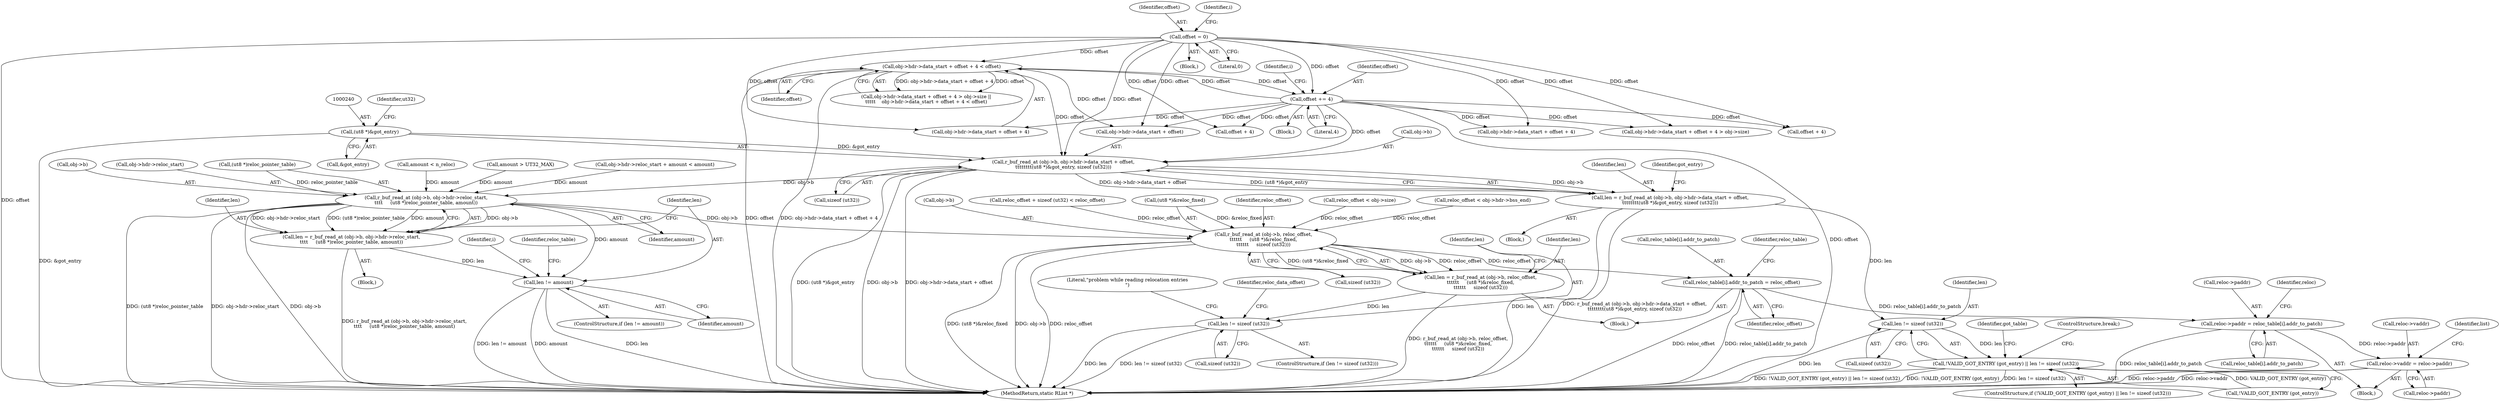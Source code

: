 digraph "0_radare2_72794dc3523bbd5bb370de3c5857cb736c387e18_0@pointer" {
"1000228" [label="(Call,r_buf_read_at (obj->b, obj->hdr->data_start + offset,\n\t\t\t\t\t\t\t\t(ut8 *)&got_entry, sizeof (ut32)))"];
"1000213" [label="(Call,obj->hdr->data_start + offset + 4 < offset)"];
"1000180" [label="(Call,offset = 0)"];
"1000191" [label="(Call,offset += 4)"];
"1000239" [label="(Call,(ut8 *)&got_entry)"];
"1000226" [label="(Call,len = r_buf_read_at (obj->b, obj->hdr->data_start + offset,\n\t\t\t\t\t\t\t\t(ut8 *)&got_entry, sizeof (ut32)))"];
"1000250" [label="(Call,len != sizeof (ut32))"];
"1000246" [label="(Call,!VALID_GOT_ENTRY (got_entry) || len != sizeof (ut32))"];
"1000391" [label="(Call,r_buf_read_at (obj->b, obj->hdr->reloc_start,\n\t\t\t\t     (ut8 *)reloc_pointer_table, amount))"];
"1000389" [label="(Call,len = r_buf_read_at (obj->b, obj->hdr->reloc_start,\n\t\t\t\t     (ut8 *)reloc_pointer_table, amount))"];
"1000405" [label="(Call,len != amount)"];
"1000478" [label="(Call,r_buf_read_at (obj->b, reloc_offset,\n\t\t\t\t\t\t     (ut8 *)&reloc_fixed,\n\t\t\t\t\t\t     sizeof (ut32)))"];
"1000476" [label="(Call,len = r_buf_read_at (obj->b, reloc_offset,\n\t\t\t\t\t\t     (ut8 *)&reloc_fixed,\n\t\t\t\t\t\t     sizeof (ut32)))"];
"1000490" [label="(Call,len != sizeof (ut32))"];
"1000508" [label="(Call,reloc_table[i].addr_to_patch = reloc_offset)"];
"1000535" [label="(Call,reloc->paddr = reloc_table[i].addr_to_patch)"];
"1000544" [label="(Call,reloc->vaddr = reloc->paddr)"];
"1000227" [label="(Identifier,len)"];
"1000490" [label="(Call,len != sizeof (ut32))"];
"1000193" [label="(Literal,4)"];
"1000491" [label="(Identifier,len)"];
"1000400" [label="(Call,(ut8 *)reloc_pointer_table)"];
"1000518" [label="(Identifier,reloc_table)"];
"1000243" [label="(Call,sizeof (ut32))"];
"1000406" [label="(Identifier,len)"];
"1000479" [label="(Call,obj->b)"];
"1000223" [label="(Identifier,offset)"];
"1000255" [label="(ControlStructure,break;)"];
"1000336" [label="(Call,amount < n_reloc)"];
"1000390" [label="(Identifier,len)"];
"1000477" [label="(Identifier,len)"];
"1000200" [label="(Call,obj->hdr->data_start + offset + 4 > obj->size)"];
"1000405" [label="(Call,len != amount)"];
"1000545" [label="(Call,reloc->vaddr)"];
"1000568" [label="(MethodReturn,static RList *)"];
"1000244" [label="(Identifier,ut32)"];
"1000251" [label="(Identifier,len)"];
"1000181" [label="(Identifier,offset)"];
"1000508" [label="(Call,reloc_table[i].addr_to_patch = reloc_offset)"];
"1000214" [label="(Call,obj->hdr->data_start + offset + 4)"];
"1000478" [label="(Call,r_buf_read_at (obj->b, reloc_offset,\n\t\t\t\t\t\t     (ut8 *)&reloc_fixed,\n\t\t\t\t\t\t     sizeof (ut32)))"];
"1000536" [label="(Call,reloc->paddr)"];
"1000213" [label="(Call,obj->hdr->data_start + offset + 4 < offset)"];
"1000241" [label="(Call,&got_entry)"];
"1000552" [label="(Identifier,list)"];
"1000178" [label="(Block,)"];
"1000548" [label="(Call,reloc->paddr)"];
"1000529" [label="(Block,)"];
"1000228" [label="(Call,r_buf_read_at (obj->b, obj->hdr->data_start + offset,\n\t\t\t\t\t\t\t\t(ut8 *)&got_entry, sizeof (ut32)))"];
"1000544" [label="(Call,reloc->vaddr = reloc->paddr)"];
"1000535" [label="(Call,reloc->paddr = reloc_table[i].addr_to_patch)"];
"1000464" [label="(Call,reloc_offset + sizeof (ut32) < reloc_offset)"];
"1000496" [label="(Literal,\"problem while reading relocation entries\n\")"];
"1000546" [label="(Identifier,reloc)"];
"1000416" [label="(Identifier,i)"];
"1000259" [label="(Identifier,got_table)"];
"1000196" [label="(Block,)"];
"1000290" [label="(Block,)"];
"1000514" [label="(Identifier,reloc_offset)"];
"1000489" [label="(ControlStructure,if (len != sizeof (ut32)))"];
"1000476" [label="(Call,len = r_buf_read_at (obj->b, reloc_offset,\n\t\t\t\t\t\t     (ut8 *)&reloc_fixed,\n\t\t\t\t\t\t     sizeof (ut32)))"];
"1000389" [label="(Call,len = r_buf_read_at (obj->b, obj->hdr->reloc_start,\n\t\t\t\t     (ut8 *)reloc_pointer_table, amount))"];
"1000252" [label="(Call,sizeof (ut32))"];
"1000339" [label="(Call,amount > UT32_MAX)"];
"1000482" [label="(Identifier,reloc_offset)"];
"1000451" [label="(Block,)"];
"1000446" [label="(Call,reloc_offset < obj->size)"];
"1000509" [label="(Call,reloc_table[i].addr_to_patch)"];
"1000229" [label="(Call,obj->b)"];
"1000192" [label="(Identifier,offset)"];
"1000492" [label="(Call,sizeof (ut32))"];
"1000195" [label="(Identifier,i)"];
"1000182" [label="(Literal,0)"];
"1000245" [label="(ControlStructure,if (!VALID_GOT_ENTRY (got_entry) || len != sizeof (ut32)))"];
"1000391" [label="(Call,r_buf_read_at (obj->b, obj->hdr->reloc_start,\n\t\t\t\t     (ut8 *)reloc_pointer_table, amount))"];
"1000249" [label="(Identifier,got_entry)"];
"1000226" [label="(Call,len = r_buf_read_at (obj->b, obj->hdr->data_start + offset,\n\t\t\t\t\t\t\t\t(ut8 *)&got_entry, sizeof (ut32)))"];
"1000439" [label="(Call,reloc_offset < obj->hdr->bss_end)"];
"1000246" [label="(Call,!VALID_GOT_ENTRY (got_entry) || len != sizeof (ut32))"];
"1000207" [label="(Call,offset + 4)"];
"1000185" [label="(Identifier,i)"];
"1000539" [label="(Call,reloc_table[i].addr_to_patch)"];
"1000403" [label="(Identifier,amount)"];
"1000404" [label="(ControlStructure,if (len != amount))"];
"1000250" [label="(Call,len != sizeof (ut32))"];
"1000201" [label="(Call,obj->hdr->data_start + offset + 4)"];
"1000483" [label="(Call,(ut8 *)&reloc_fixed)"];
"1000180" [label="(Call,offset = 0)"];
"1000232" [label="(Call,obj->hdr->data_start + offset)"];
"1000374" [label="(Call,obj->hdr->reloc_start + amount < amount)"];
"1000392" [label="(Call,obj->b)"];
"1000410" [label="(Identifier,reloc_table)"];
"1000395" [label="(Call,obj->hdr->reloc_start)"];
"1000190" [label="(Block,)"];
"1000407" [label="(Identifier,amount)"];
"1000191" [label="(Call,offset += 4)"];
"1000503" [label="(Identifier,reloc_data_offset)"];
"1000247" [label="(Call,!VALID_GOT_ENTRY (got_entry))"];
"1000220" [label="(Call,offset + 4)"];
"1000199" [label="(Call,obj->hdr->data_start + offset + 4 > obj->size ||\n\t\t\t\t\t    obj->hdr->data_start + offset + 4 < offset)"];
"1000239" [label="(Call,(ut8 *)&got_entry)"];
"1000487" [label="(Call,sizeof (ut32))"];
"1000228" -> "1000226"  [label="AST: "];
"1000228" -> "1000243"  [label="CFG: "];
"1000229" -> "1000228"  [label="AST: "];
"1000232" -> "1000228"  [label="AST: "];
"1000239" -> "1000228"  [label="AST: "];
"1000243" -> "1000228"  [label="AST: "];
"1000226" -> "1000228"  [label="CFG: "];
"1000228" -> "1000568"  [label="DDG: (ut8 *)&got_entry"];
"1000228" -> "1000568"  [label="DDG: obj->b"];
"1000228" -> "1000568"  [label="DDG: obj->hdr->data_start + offset"];
"1000228" -> "1000226"  [label="DDG: obj->b"];
"1000228" -> "1000226"  [label="DDG: obj->hdr->data_start + offset"];
"1000228" -> "1000226"  [label="DDG: (ut8 *)&got_entry"];
"1000213" -> "1000228"  [label="DDG: offset"];
"1000180" -> "1000228"  [label="DDG: offset"];
"1000191" -> "1000228"  [label="DDG: offset"];
"1000239" -> "1000228"  [label="DDG: &got_entry"];
"1000228" -> "1000391"  [label="DDG: obj->b"];
"1000213" -> "1000199"  [label="AST: "];
"1000213" -> "1000223"  [label="CFG: "];
"1000214" -> "1000213"  [label="AST: "];
"1000223" -> "1000213"  [label="AST: "];
"1000199" -> "1000213"  [label="CFG: "];
"1000213" -> "1000568"  [label="DDG: offset"];
"1000213" -> "1000568"  [label="DDG: obj->hdr->data_start + offset + 4"];
"1000213" -> "1000191"  [label="DDG: offset"];
"1000213" -> "1000199"  [label="DDG: obj->hdr->data_start + offset + 4"];
"1000213" -> "1000199"  [label="DDG: offset"];
"1000180" -> "1000213"  [label="DDG: offset"];
"1000191" -> "1000213"  [label="DDG: offset"];
"1000213" -> "1000232"  [label="DDG: offset"];
"1000180" -> "1000178"  [label="AST: "];
"1000180" -> "1000182"  [label="CFG: "];
"1000181" -> "1000180"  [label="AST: "];
"1000182" -> "1000180"  [label="AST: "];
"1000185" -> "1000180"  [label="CFG: "];
"1000180" -> "1000568"  [label="DDG: offset"];
"1000180" -> "1000191"  [label="DDG: offset"];
"1000180" -> "1000200"  [label="DDG: offset"];
"1000180" -> "1000201"  [label="DDG: offset"];
"1000180" -> "1000207"  [label="DDG: offset"];
"1000180" -> "1000214"  [label="DDG: offset"];
"1000180" -> "1000220"  [label="DDG: offset"];
"1000180" -> "1000232"  [label="DDG: offset"];
"1000191" -> "1000190"  [label="AST: "];
"1000191" -> "1000193"  [label="CFG: "];
"1000192" -> "1000191"  [label="AST: "];
"1000193" -> "1000191"  [label="AST: "];
"1000195" -> "1000191"  [label="CFG: "];
"1000191" -> "1000568"  [label="DDG: offset"];
"1000191" -> "1000200"  [label="DDG: offset"];
"1000191" -> "1000201"  [label="DDG: offset"];
"1000191" -> "1000207"  [label="DDG: offset"];
"1000191" -> "1000214"  [label="DDG: offset"];
"1000191" -> "1000220"  [label="DDG: offset"];
"1000191" -> "1000232"  [label="DDG: offset"];
"1000239" -> "1000241"  [label="CFG: "];
"1000240" -> "1000239"  [label="AST: "];
"1000241" -> "1000239"  [label="AST: "];
"1000244" -> "1000239"  [label="CFG: "];
"1000239" -> "1000568"  [label="DDG: &got_entry"];
"1000226" -> "1000196"  [label="AST: "];
"1000227" -> "1000226"  [label="AST: "];
"1000249" -> "1000226"  [label="CFG: "];
"1000226" -> "1000568"  [label="DDG: len"];
"1000226" -> "1000568"  [label="DDG: r_buf_read_at (obj->b, obj->hdr->data_start + offset,\n\t\t\t\t\t\t\t\t(ut8 *)&got_entry, sizeof (ut32))"];
"1000226" -> "1000250"  [label="DDG: len"];
"1000250" -> "1000246"  [label="AST: "];
"1000250" -> "1000252"  [label="CFG: "];
"1000251" -> "1000250"  [label="AST: "];
"1000252" -> "1000250"  [label="AST: "];
"1000246" -> "1000250"  [label="CFG: "];
"1000250" -> "1000568"  [label="DDG: len"];
"1000250" -> "1000246"  [label="DDG: len"];
"1000246" -> "1000245"  [label="AST: "];
"1000246" -> "1000247"  [label="CFG: "];
"1000247" -> "1000246"  [label="AST: "];
"1000255" -> "1000246"  [label="CFG: "];
"1000259" -> "1000246"  [label="CFG: "];
"1000246" -> "1000568"  [label="DDG: len != sizeof (ut32)"];
"1000246" -> "1000568"  [label="DDG: !VALID_GOT_ENTRY (got_entry) || len != sizeof (ut32)"];
"1000246" -> "1000568"  [label="DDG: !VALID_GOT_ENTRY (got_entry)"];
"1000247" -> "1000246"  [label="DDG: VALID_GOT_ENTRY (got_entry)"];
"1000391" -> "1000389"  [label="AST: "];
"1000391" -> "1000403"  [label="CFG: "];
"1000392" -> "1000391"  [label="AST: "];
"1000395" -> "1000391"  [label="AST: "];
"1000400" -> "1000391"  [label="AST: "];
"1000403" -> "1000391"  [label="AST: "];
"1000389" -> "1000391"  [label="CFG: "];
"1000391" -> "1000568"  [label="DDG: obj->b"];
"1000391" -> "1000568"  [label="DDG: (ut8 *)reloc_pointer_table"];
"1000391" -> "1000568"  [label="DDG: obj->hdr->reloc_start"];
"1000391" -> "1000389"  [label="DDG: obj->b"];
"1000391" -> "1000389"  [label="DDG: obj->hdr->reloc_start"];
"1000391" -> "1000389"  [label="DDG: (ut8 *)reloc_pointer_table"];
"1000391" -> "1000389"  [label="DDG: amount"];
"1000400" -> "1000391"  [label="DDG: reloc_pointer_table"];
"1000374" -> "1000391"  [label="DDG: amount"];
"1000339" -> "1000391"  [label="DDG: amount"];
"1000336" -> "1000391"  [label="DDG: amount"];
"1000391" -> "1000405"  [label="DDG: amount"];
"1000391" -> "1000478"  [label="DDG: obj->b"];
"1000389" -> "1000290"  [label="AST: "];
"1000390" -> "1000389"  [label="AST: "];
"1000406" -> "1000389"  [label="CFG: "];
"1000389" -> "1000568"  [label="DDG: r_buf_read_at (obj->b, obj->hdr->reloc_start,\n\t\t\t\t     (ut8 *)reloc_pointer_table, amount)"];
"1000389" -> "1000405"  [label="DDG: len"];
"1000405" -> "1000404"  [label="AST: "];
"1000405" -> "1000407"  [label="CFG: "];
"1000406" -> "1000405"  [label="AST: "];
"1000407" -> "1000405"  [label="AST: "];
"1000410" -> "1000405"  [label="CFG: "];
"1000416" -> "1000405"  [label="CFG: "];
"1000405" -> "1000568"  [label="DDG: len != amount"];
"1000405" -> "1000568"  [label="DDG: amount"];
"1000405" -> "1000568"  [label="DDG: len"];
"1000478" -> "1000476"  [label="AST: "];
"1000478" -> "1000487"  [label="CFG: "];
"1000479" -> "1000478"  [label="AST: "];
"1000482" -> "1000478"  [label="AST: "];
"1000483" -> "1000478"  [label="AST: "];
"1000487" -> "1000478"  [label="AST: "];
"1000476" -> "1000478"  [label="CFG: "];
"1000478" -> "1000568"  [label="DDG: (ut8 *)&reloc_fixed"];
"1000478" -> "1000568"  [label="DDG: obj->b"];
"1000478" -> "1000568"  [label="DDG: reloc_offset"];
"1000478" -> "1000476"  [label="DDG: obj->b"];
"1000478" -> "1000476"  [label="DDG: reloc_offset"];
"1000478" -> "1000476"  [label="DDG: (ut8 *)&reloc_fixed"];
"1000464" -> "1000478"  [label="DDG: reloc_offset"];
"1000439" -> "1000478"  [label="DDG: reloc_offset"];
"1000446" -> "1000478"  [label="DDG: reloc_offset"];
"1000483" -> "1000478"  [label="DDG: &reloc_fixed"];
"1000478" -> "1000508"  [label="DDG: reloc_offset"];
"1000476" -> "1000451"  [label="AST: "];
"1000477" -> "1000476"  [label="AST: "];
"1000491" -> "1000476"  [label="CFG: "];
"1000476" -> "1000568"  [label="DDG: r_buf_read_at (obj->b, reloc_offset,\n\t\t\t\t\t\t     (ut8 *)&reloc_fixed,\n\t\t\t\t\t\t     sizeof (ut32))"];
"1000476" -> "1000490"  [label="DDG: len"];
"1000490" -> "1000489"  [label="AST: "];
"1000490" -> "1000492"  [label="CFG: "];
"1000491" -> "1000490"  [label="AST: "];
"1000492" -> "1000490"  [label="AST: "];
"1000496" -> "1000490"  [label="CFG: "];
"1000503" -> "1000490"  [label="CFG: "];
"1000490" -> "1000568"  [label="DDG: len"];
"1000490" -> "1000568"  [label="DDG: len != sizeof (ut32)"];
"1000508" -> "1000451"  [label="AST: "];
"1000508" -> "1000514"  [label="CFG: "];
"1000509" -> "1000508"  [label="AST: "];
"1000514" -> "1000508"  [label="AST: "];
"1000518" -> "1000508"  [label="CFG: "];
"1000508" -> "1000568"  [label="DDG: reloc_table[i].addr_to_patch"];
"1000508" -> "1000568"  [label="DDG: reloc_offset"];
"1000508" -> "1000535"  [label="DDG: reloc_table[i].addr_to_patch"];
"1000535" -> "1000529"  [label="AST: "];
"1000535" -> "1000539"  [label="CFG: "];
"1000536" -> "1000535"  [label="AST: "];
"1000539" -> "1000535"  [label="AST: "];
"1000546" -> "1000535"  [label="CFG: "];
"1000535" -> "1000568"  [label="DDG: reloc_table[i].addr_to_patch"];
"1000535" -> "1000544"  [label="DDG: reloc->paddr"];
"1000544" -> "1000529"  [label="AST: "];
"1000544" -> "1000548"  [label="CFG: "];
"1000545" -> "1000544"  [label="AST: "];
"1000548" -> "1000544"  [label="AST: "];
"1000552" -> "1000544"  [label="CFG: "];
"1000544" -> "1000568"  [label="DDG: reloc->paddr"];
"1000544" -> "1000568"  [label="DDG: reloc->vaddr"];
}
